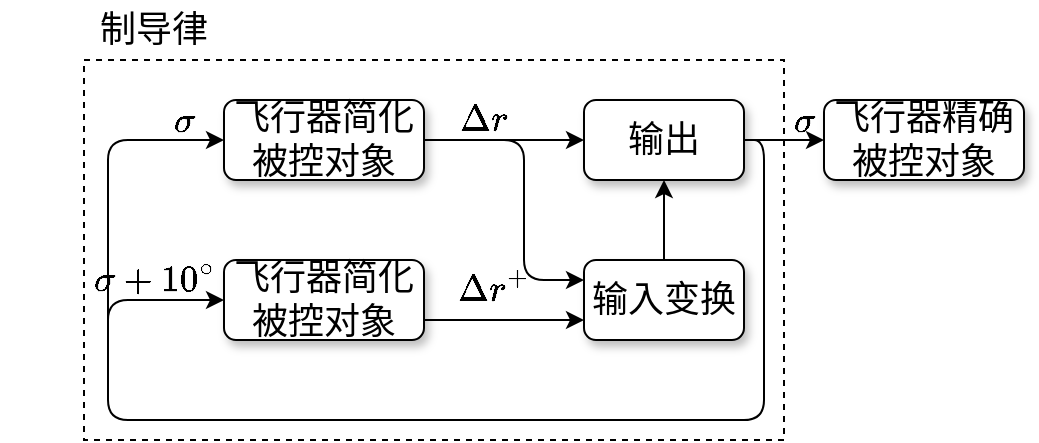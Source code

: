 <mxfile version="20.3.0" type="device"><diagram id="YKh7LrF5BTuSwjBW5BxR" name="Page-1"><mxGraphModel dx="593" dy="426" grid="1" gridSize="10" guides="1" tooltips="1" connect="1" arrows="1" fold="1" page="1" pageScale="1" pageWidth="827" pageHeight="1169" math="1" shadow="0"><root><mxCell id="0"/><mxCell id="1" parent="0"/><mxCell id="fk-C1XTt2tgRBX420jAg-48" style="rounded=1;orthogonalLoop=1;jettySize=auto;html=1;entryX=0;entryY=0.5;entryDx=0;entryDy=0;shadow=0;exitX=1;exitY=0.5;exitDx=0;exitDy=0;" parent="1" source="Wstff1JVC8lwi4qubLjg-51" target="46" edge="1"><mxGeometry relative="1" as="geometry"><mxPoint x="522" y="200" as="sourcePoint"/><Array as="points"><mxPoint x="390" y="100"/><mxPoint x="390" y="240"/><mxPoint x="62" y="240"/><mxPoint x="62" y="180"/></Array></mxGeometry></mxCell><mxCell id="Wstff1JVC8lwi4qubLjg-49" style="edgeStyle=none;rounded=1;sketch=0;jumpStyle=none;orthogonalLoop=1;jettySize=auto;html=1;entryX=0;entryY=0.75;entryDx=0;entryDy=0;shadow=0;strokeColor=default;endArrow=classic;endFill=1;exitX=1;exitY=0.75;exitDx=0;exitDy=0;" parent="1" source="46" target="Wstff1JVC8lwi4qubLjg-46" edge="1"><mxGeometry relative="1" as="geometry"/></mxCell><mxCell id="46" value="&lt;div&gt;&lt;font face=&quot;simsun&quot;&gt;飞行器简化&lt;/font&gt;&lt;/div&gt;&lt;div&gt;&lt;font face=&quot;simsun&quot;&gt;被控对象&lt;/font&gt;&lt;/div&gt;" style="rounded=1;whiteSpace=wrap;html=1;fontSize=18;shadow=1;" parent="1" vertex="1"><mxGeometry x="120" y="160" width="100" height="40" as="geometry"/></mxCell><mxCell id="fk-C1XTt2tgRBX420jAg-49" value="&lt;font face=&quot;Times New Roman&quot; style=&quot;font-size: 18px;&quot;&gt;$$\sigma$$&lt;/font&gt;" style="text;html=1;strokeColor=none;fillColor=none;align=center;verticalAlign=middle;whiteSpace=wrap;rounded=0;shadow=0;" parent="1" vertex="1"><mxGeometry x="70" y="75" width="60" height="30" as="geometry"/></mxCell><mxCell id="Wstff1JVC8lwi4qubLjg-48" style="edgeStyle=orthogonalEdgeStyle;rounded=1;sketch=0;jumpStyle=none;orthogonalLoop=1;jettySize=auto;html=1;entryX=0;entryY=0.25;entryDx=0;entryDy=0;shadow=0;strokeColor=default;endArrow=classic;endFill=1;exitX=1;exitY=0.5;exitDx=0;exitDy=0;" parent="1" source="gcKi29FrzsSXgWHbgorA-46" target="Wstff1JVC8lwi4qubLjg-46" edge="1"><mxGeometry relative="1" as="geometry"><Array as="points"><mxPoint x="270" y="100"/><mxPoint x="270" y="170"/></Array></mxGeometry></mxCell><mxCell id="dNg58ODSCburhVqWNR7T-46" style="edgeStyle=orthogonalEdgeStyle;rounded=0;orthogonalLoop=1;jettySize=auto;html=1;entryX=0;entryY=0.5;entryDx=0;entryDy=0;" edge="1" parent="1" source="gcKi29FrzsSXgWHbgorA-46" target="Wstff1JVC8lwi4qubLjg-51"><mxGeometry relative="1" as="geometry"/></mxCell><mxCell id="gcKi29FrzsSXgWHbgorA-46" value="&lt;div&gt;&lt;font face=&quot;simsun&quot;&gt;飞行器简化&lt;/font&gt;&lt;/div&gt;&lt;div&gt;&lt;font face=&quot;simsun&quot;&gt;被控对象&lt;/font&gt;&lt;/div&gt;" style="rounded=1;whiteSpace=wrap;html=1;fontSize=18;shadow=1;" parent="1" vertex="1"><mxGeometry x="120" y="80" width="100" height="40" as="geometry"/></mxCell><mxCell id="gcKi29FrzsSXgWHbgorA-49" value="" style="endArrow=classic;html=1;rounded=1;entryX=0;entryY=0.5;entryDx=0;entryDy=0;sketch=0;shadow=0;edgeStyle=orthogonalEdgeStyle;" parent="1" target="gcKi29FrzsSXgWHbgorA-46" edge="1"><mxGeometry width="50" height="50" relative="1" as="geometry"><mxPoint x="62" y="210" as="sourcePoint"/><mxPoint x="102" y="90" as="targetPoint"/><Array as="points"><mxPoint x="62" y="180"/><mxPoint x="62" y="100"/></Array></mxGeometry></mxCell><mxCell id="Wstff1JVC8lwi4qubLjg-52" style="edgeStyle=orthogonalEdgeStyle;rounded=1;sketch=0;jumpStyle=none;orthogonalLoop=1;jettySize=auto;html=1;entryX=0.5;entryY=1;entryDx=0;entryDy=0;shadow=0;strokeColor=default;endArrow=classic;endFill=1;" parent="1" source="Wstff1JVC8lwi4qubLjg-46" target="Wstff1JVC8lwi4qubLjg-51" edge="1"><mxGeometry relative="1" as="geometry"/></mxCell><mxCell id="Wstff1JVC8lwi4qubLjg-46" value="&lt;div&gt;&lt;font face=&quot;simsun&quot;&gt;输入变换&lt;/font&gt;&lt;/div&gt;" style="rounded=1;whiteSpace=wrap;html=1;fontSize=18;shadow=1;" parent="1" vertex="1"><mxGeometry x="300" y="160" width="80" height="40" as="geometry"/></mxCell><mxCell id="Wstff1JVC8lwi4qubLjg-50" value="&lt;font face=&quot;Times New Roman&quot; style=&quot;font-size: 18px;&quot;&gt;$$\sigma+10^\circ$$&lt;/font&gt;" style="text;html=1;strokeColor=none;fillColor=none;align=center;verticalAlign=middle;whiteSpace=wrap;rounded=0;shadow=0;" parent="1" vertex="1"><mxGeometry x="47" y="160" width="76" height="20" as="geometry"/></mxCell><mxCell id="F7Rl0zGATveJtXNH25AV-47" style="edgeStyle=none;rounded=1;sketch=0;jumpStyle=none;orthogonalLoop=1;jettySize=auto;html=1;entryX=0;entryY=0.5;entryDx=0;entryDy=0;shadow=0;strokeColor=default;endArrow=classic;endFill=1;" parent="1" source="Wstff1JVC8lwi4qubLjg-51" target="kzpoRPlwJblL24kzFnGG-49" edge="1"><mxGeometry relative="1" as="geometry"><mxPoint x="560" y="180" as="targetPoint"/></mxGeometry></mxCell><mxCell id="Wstff1JVC8lwi4qubLjg-51" value="&lt;div&gt;&lt;font face=&quot;simsun&quot;&gt;输出&lt;/font&gt;&lt;/div&gt;" style="rounded=1;whiteSpace=wrap;html=1;fontSize=18;shadow=1;" parent="1" vertex="1"><mxGeometry x="300" y="80" width="80" height="40" as="geometry"/></mxCell><mxCell id="Wstff1JVC8lwi4qubLjg-54" value="&lt;font face=&quot;Times New Roman&quot; style=&quot;font-size: 18px;&quot;&gt;$$\sigma$$&lt;/font&gt;" style="text;html=1;strokeColor=none;fillColor=none;align=center;verticalAlign=middle;whiteSpace=wrap;rounded=0;shadow=0;" parent="1" vertex="1"><mxGeometry x="380" y="75" width="60" height="30" as="geometry"/></mxCell><mxCell id="kzpoRPlwJblL24kzFnGG-47" value="&lt;div style=&quot;font-size: 18px;&quot;&gt;&lt;font face=&quot;simsun&quot;&gt;制导律&lt;/font&gt;&lt;/div&gt;" style="text;html=1;strokeColor=none;fillColor=none;align=center;verticalAlign=middle;whiteSpace=wrap;rounded=0;dashed=1;" parent="1" vertex="1"><mxGeometry x="40" y="30" width="90" height="30" as="geometry"/></mxCell><mxCell id="kzpoRPlwJblL24kzFnGG-49" value="&lt;div&gt;&lt;font face=&quot;simsun&quot;&gt;飞行器精确&lt;/font&gt;&lt;/div&gt;&lt;div&gt;&lt;font face=&quot;simsun&quot;&gt;被控对象&lt;/font&gt;&lt;/div&gt;" style="rounded=1;whiteSpace=wrap;html=1;fontSize=18;shadow=1;" parent="1" vertex="1"><mxGeometry x="420" y="80" width="100" height="40" as="geometry"/></mxCell><mxCell id="lTWN18fT-b4Cj5tIh3Xx-46" value="&lt;span style=&quot;font-family: &amp;quot;Times New Roman&amp;quot;; font-size: 18px;&quot;&gt;$$\Delta r^+$$&lt;/span&gt;" style="text;html=1;strokeColor=none;fillColor=none;align=center;verticalAlign=middle;whiteSpace=wrap;rounded=0;shadow=0;" parent="1" vertex="1"><mxGeometry x="210" y="160" width="90" height="30" as="geometry"/></mxCell><mxCell id="lTWN18fT-b4Cj5tIh3Xx-47" value="&lt;font face=&quot;Times New Roman&quot; style=&quot;font-size: 18px;&quot;&gt;$$\Delta r$$&lt;/font&gt;" style="text;html=1;strokeColor=none;fillColor=none;align=center;verticalAlign=middle;whiteSpace=wrap;rounded=0;shadow=0;" parent="1" vertex="1"><mxGeometry x="220" y="75" width="60" height="30" as="geometry"/></mxCell><mxCell id="dNg58ODSCburhVqWNR7T-47" value="" style="rounded=0;whiteSpace=wrap;html=1;fillColor=none;dashed=1;" vertex="1" parent="1"><mxGeometry x="50" y="60" width="350" height="190" as="geometry"/></mxCell></root></mxGraphModel></diagram></mxfile>